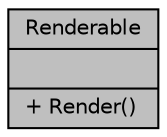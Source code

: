 digraph "Renderable"
{
  edge [fontname="Helvetica",fontsize="10",labelfontname="Helvetica",labelfontsize="10"];
  node [fontname="Helvetica",fontsize="10",shape=record];
  Node1 [label="{Renderable\n||+ Render()\l}",height=0.2,width=0.4,color="black", fillcolor="grey75", style="filled", fontcolor="black"];
}

